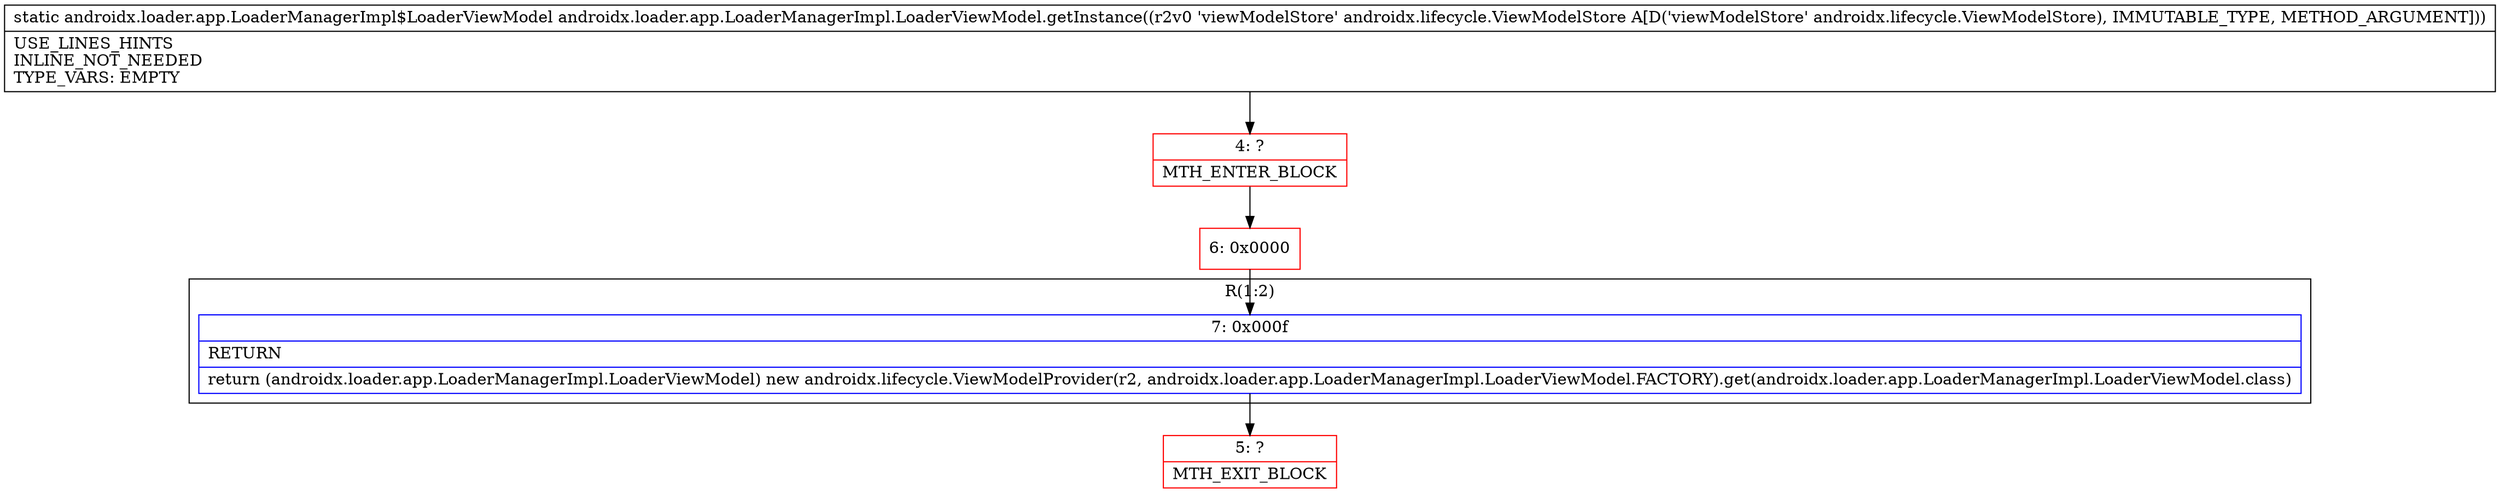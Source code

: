 digraph "CFG forandroidx.loader.app.LoaderManagerImpl.LoaderViewModel.getInstance(Landroidx\/lifecycle\/ViewModelStore;)Landroidx\/loader\/app\/LoaderManagerImpl$LoaderViewModel;" {
subgraph cluster_Region_310711888 {
label = "R(1:2)";
node [shape=record,color=blue];
Node_7 [shape=record,label="{7\:\ 0x000f|RETURN\l|return (androidx.loader.app.LoaderManagerImpl.LoaderViewModel) new androidx.lifecycle.ViewModelProvider(r2, androidx.loader.app.LoaderManagerImpl.LoaderViewModel.FACTORY).get(androidx.loader.app.LoaderManagerImpl.LoaderViewModel.class)\l}"];
}
Node_4 [shape=record,color=red,label="{4\:\ ?|MTH_ENTER_BLOCK\l}"];
Node_6 [shape=record,color=red,label="{6\:\ 0x0000}"];
Node_5 [shape=record,color=red,label="{5\:\ ?|MTH_EXIT_BLOCK\l}"];
MethodNode[shape=record,label="{static androidx.loader.app.LoaderManagerImpl$LoaderViewModel androidx.loader.app.LoaderManagerImpl.LoaderViewModel.getInstance((r2v0 'viewModelStore' androidx.lifecycle.ViewModelStore A[D('viewModelStore' androidx.lifecycle.ViewModelStore), IMMUTABLE_TYPE, METHOD_ARGUMENT]))  | USE_LINES_HINTS\lINLINE_NOT_NEEDED\lTYPE_VARS: EMPTY\l}"];
MethodNode -> Node_4;Node_7 -> Node_5;
Node_4 -> Node_6;
Node_6 -> Node_7;
}

